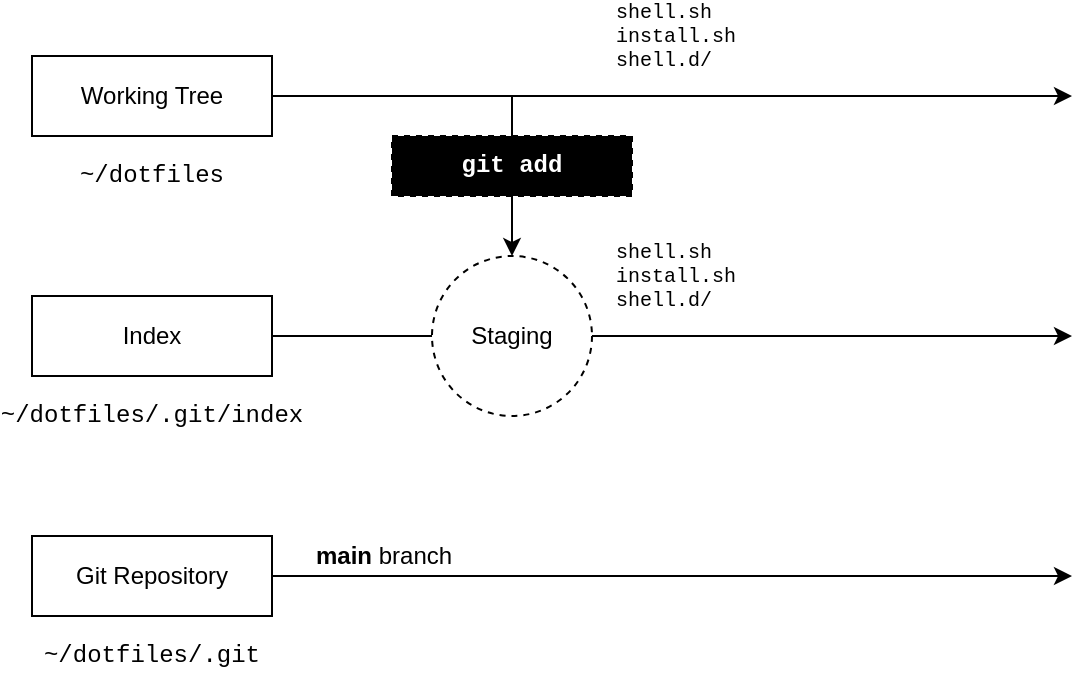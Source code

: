 <mxfile version="14.7.6" type="device"><diagram id="hSupeMK7JMwkkFOKUUwu" name="Page-1"><mxGraphModel dx="895" dy="483" grid="1" gridSize="10" guides="1" tooltips="1" connect="1" arrows="1" fold="1" page="1" pageScale="1" pageWidth="827" pageHeight="1169" math="0" shadow="0"><root><mxCell id="0"/><mxCell id="1" parent="0"/><mxCell id="fcJvGdjwRW436b48LK9G-9" style="edgeStyle=orthogonalEdgeStyle;rounded=0;orthogonalLoop=1;jettySize=auto;html=1;fontFamily=Courier New;" edge="1" parent="1" source="fcJvGdjwRW436b48LK9G-4"><mxGeometry relative="1" as="geometry"><mxPoint x="560" y="220" as="targetPoint"/></mxGeometry></mxCell><mxCell id="fcJvGdjwRW436b48LK9G-4" value="Index" style="rounded=0;whiteSpace=wrap;html=1;strokeColor=#000000;" vertex="1" parent="1"><mxGeometry x="40" y="200" width="120" height="40" as="geometry"/></mxCell><mxCell id="fcJvGdjwRW436b48LK9G-15" style="edgeStyle=orthogonalEdgeStyle;curved=1;rounded=0;orthogonalLoop=1;jettySize=auto;html=1;fontFamily=Helvetica;" edge="1" parent="1" source="fcJvGdjwRW436b48LK9G-5"><mxGeometry relative="1" as="geometry"><mxPoint x="560" y="100" as="targetPoint"/></mxGeometry></mxCell><mxCell id="fcJvGdjwRW436b48LK9G-5" value="Working Tree" style="rounded=0;whiteSpace=wrap;html=1;strokeColor=#000000;" vertex="1" parent="1"><mxGeometry x="40" y="80" width="120" height="40" as="geometry"/></mxCell><mxCell id="fcJvGdjwRW436b48LK9G-6" value="~/dotfiles/.git/index" style="text;html=1;strokeColor=none;fillColor=none;align=center;verticalAlign=middle;whiteSpace=wrap;rounded=0;fontFamily=Courier New;" vertex="1" parent="1"><mxGeometry x="40" y="250" width="120" height="20" as="geometry"/></mxCell><mxCell id="fcJvGdjwRW436b48LK9G-7" value="~/dotfiles" style="text;html=1;strokeColor=none;fillColor=none;align=center;verticalAlign=middle;whiteSpace=wrap;rounded=0;fontFamily=Courier New;" vertex="1" parent="1"><mxGeometry x="40" y="130" width="120" height="20" as="geometry"/></mxCell><mxCell id="fcJvGdjwRW436b48LK9G-8" value="shell.sh&lt;br style=&quot;font-size: 10px;&quot;&gt;install.sh&lt;br style=&quot;font-size: 10px;&quot;&gt;shell.d/" style="text;html=1;strokeColor=none;fillColor=none;align=left;verticalAlign=middle;whiteSpace=wrap;rounded=0;fontFamily=Courier New;fontSize=10;" vertex="1" parent="1"><mxGeometry x="330" y="180" width="120" height="20" as="geometry"/></mxCell><mxCell id="fcJvGdjwRW436b48LK9G-12" value="&lt;b&gt;main&lt;/b&gt; branch" style="text;html=1;align=left;verticalAlign=middle;resizable=0;points=[];autosize=1;strokeColor=none;fontFamily=Helvetica;" vertex="1" parent="1"><mxGeometry x="180" y="320" width="80" height="20" as="geometry"/></mxCell><mxCell id="fcJvGdjwRW436b48LK9G-22" style="edgeStyle=orthogonalEdgeStyle;rounded=0;orthogonalLoop=1;jettySize=auto;html=1;fontFamily=Courier New;" edge="1" parent="1" source="fcJvGdjwRW436b48LK9G-23"><mxGeometry relative="1" as="geometry"><mxPoint x="560" y="340" as="targetPoint"/></mxGeometry></mxCell><mxCell id="fcJvGdjwRW436b48LK9G-23" value="Git Repository" style="rounded=0;whiteSpace=wrap;html=1;strokeColor=#000000;" vertex="1" parent="1"><mxGeometry x="40" y="320" width="120" height="40" as="geometry"/></mxCell><mxCell id="fcJvGdjwRW436b48LK9G-24" value="~/dotfiles/.git" style="text;html=1;strokeColor=none;fillColor=none;align=center;verticalAlign=middle;whiteSpace=wrap;rounded=0;fontFamily=Courier New;" vertex="1" parent="1"><mxGeometry x="40" y="370" width="120" height="20" as="geometry"/></mxCell><mxCell id="fcJvGdjwRW436b48LK9G-26" value="Staging" style="ellipse;whiteSpace=wrap;html=1;fontFamily=Helvetica;strokeColor=#000000;align=center;dashed=1;" vertex="1" parent="1"><mxGeometry x="240" y="180" width="80" height="80" as="geometry"/></mxCell><mxCell id="fcJvGdjwRW436b48LK9G-28" value="" style="endArrow=classic;html=1;fontFamily=Helvetica;fontSize=10;" edge="1" parent="1" target="fcJvGdjwRW436b48LK9G-26"><mxGeometry width="50" height="50" relative="1" as="geometry"><mxPoint x="280" y="100" as="sourcePoint"/><mxPoint x="440" y="290" as="targetPoint"/></mxGeometry></mxCell><mxCell id="fcJvGdjwRW436b48LK9G-29" value="&lt;font face=&quot;Courier New&quot; style=&quot;font-size: 12px&quot; color=&quot;#ffffff&quot;&gt;git add&lt;/font&gt;" style="rounded=0;whiteSpace=wrap;html=1;dashed=1;fontFamily=Helvetica;fontSize=10;strokeColor=#000000;align=center;fillColor=#000000;fontStyle=1" vertex="1" parent="1"><mxGeometry x="220" y="120" width="120" height="30" as="geometry"/></mxCell><mxCell id="fcJvGdjwRW436b48LK9G-30" value="shell.sh&lt;br style=&quot;font-size: 10px;&quot;&gt;install.sh&lt;br style=&quot;font-size: 10px;&quot;&gt;shell.d/" style="text;html=1;strokeColor=none;fillColor=none;align=left;verticalAlign=middle;whiteSpace=wrap;rounded=0;fontFamily=Courier New;fontSize=10;" vertex="1" parent="1"><mxGeometry x="330" y="60" width="120" height="20" as="geometry"/></mxCell></root></mxGraphModel></diagram></mxfile>